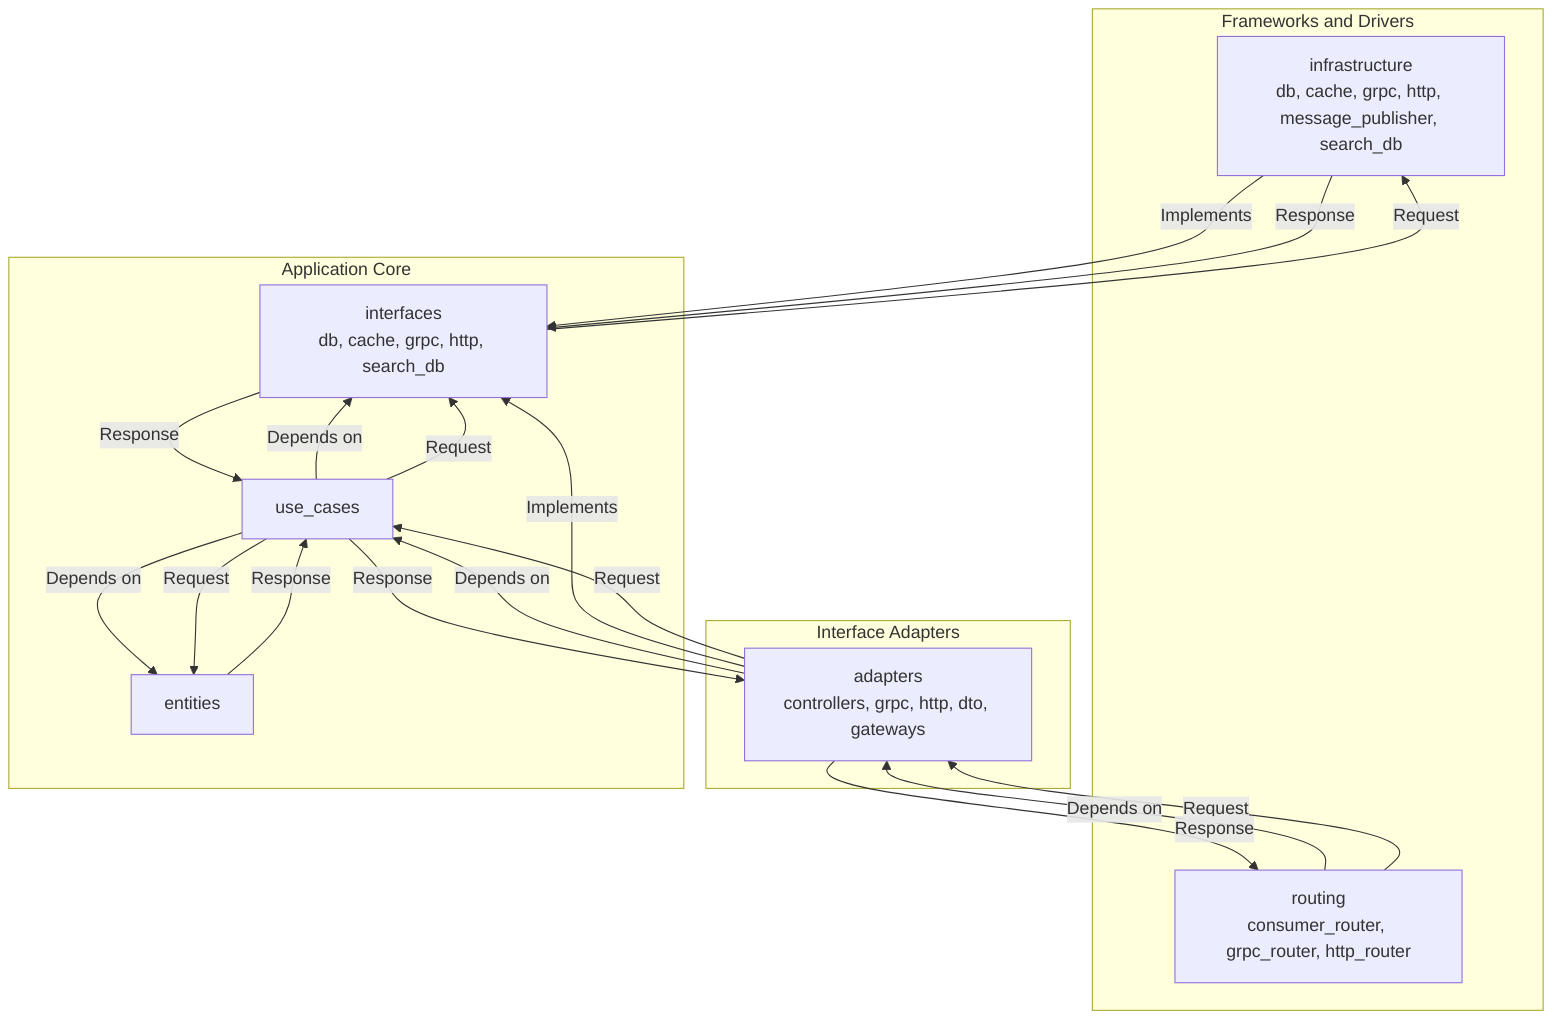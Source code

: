graph TD
subgraph Frameworks and Drivers
Infrastructure[infrastructure<br>db, cache, grpc, http, message_publisher, search_db]
Routing[routing<br>consumer_router, grpc_router, http_router]
end

subgraph Interface Adapters
Adapters[adapters<br>controllers, grpc, http, dto, gateways]
end

subgraph Application Core
UseCases[use_cases]
Interfaces[interfaces<br>db, cache, grpc, http, search_db]
Entities[entities]
end

%% Dependency Flow (Dependencies point inward)
Infrastructure -->|Implements| Interfaces
Routing -->|Depends on| Adapters
Adapters -->|Depends on| UseCases
Adapters -->|Implements| Interfaces
UseCases -->|Depends on| Entities
UseCases -->|Depends on| Interfaces

%% Data Flow (Request flows inward, Response flows outward)
Routing -->|Request| Adapters -->|Request| UseCases -->|Request| Entities
Entities -->|Response| UseCases -->|Response| Adapters -->|Response| Routing
UseCases -->|Request| Interfaces -->|Request| Infrastructure
Infrastructure -->|Response| Interfaces -->|Response| UseCases